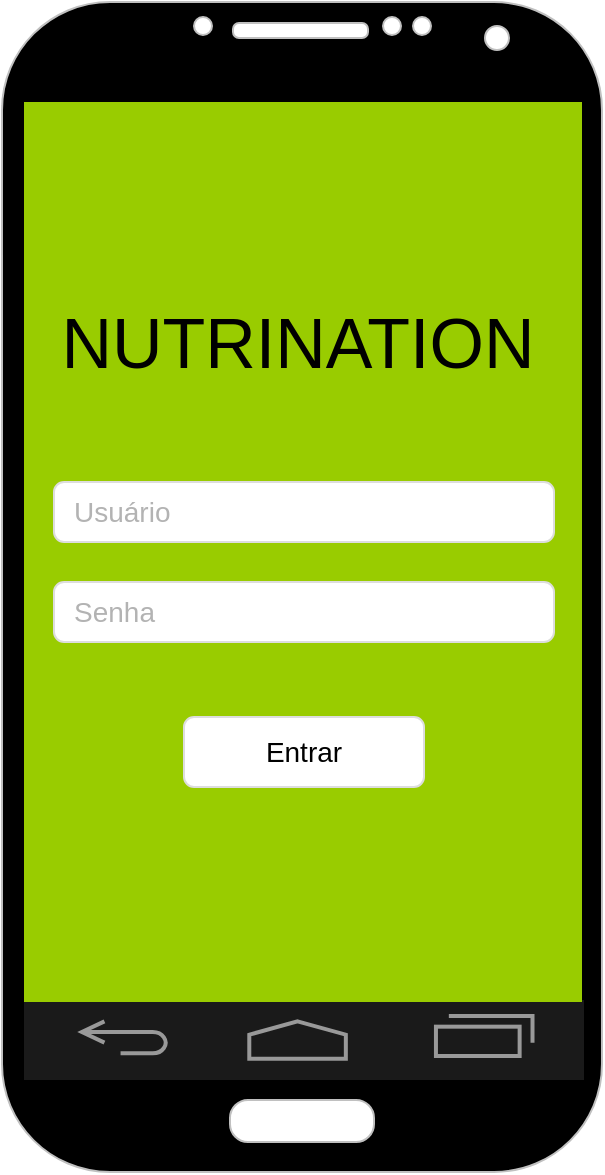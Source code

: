 <mxfile version="10.7.3" type="device"><diagram id="tLz_psFbyRqKoXDVwdCR" name="Page-1"><mxGraphModel dx="1010" dy="582" grid="1" gridSize="10" guides="1" tooltips="1" connect="1" arrows="1" fold="1" page="1" pageScale="1" pageWidth="827" pageHeight="1169" math="0" shadow="0"><root><mxCell id="0"/><mxCell id="yQaU8TRiMZ9WQ6BCcxHJ-5" parent="0"/><mxCell id="yQaU8TRiMZ9WQ6BCcxHJ-6" value="" style="verticalLabelPosition=bottom;verticalAlign=top;html=1;shadow=0;dashed=0;strokeWidth=1;shape=mxgraph.android.phone2;fillColor=#000000;strokeColor=#c0c0c0;fontSize=30;align=center;aspect=fixed;" vertex="1" parent="yQaU8TRiMZ9WQ6BCcxHJ-5"><mxGeometry x="20" y="110" width="300" height="585" as="geometry"/></mxCell><mxCell id="yQaU8TRiMZ9WQ6BCcxHJ-7" value="" style="verticalLabelPosition=bottom;verticalAlign=top;html=1;shadow=0;dashed=0;strokeWidth=2;shape=mxgraph.android.navigation_bar_1;fillColor=#1A1A1A;strokeColor=#999999;fontSize=30;align=center;" vertex="1" parent="yQaU8TRiMZ9WQ6BCcxHJ-5"><mxGeometry x="31" y="609" width="280" height="40" as="geometry"/></mxCell><mxCell id="yQaU8TRiMZ9WQ6BCcxHJ-9" value="" style="verticalLabelPosition=bottom;verticalAlign=top;html=1;shadow=0;dashed=0;strokeWidth=1;strokeColor=none;shape=rect;fillColor=#99cc00;fontSize=30;align=center;" vertex="1" parent="yQaU8TRiMZ9WQ6BCcxHJ-5"><mxGeometry x="31" y="160" width="279" height="450" as="geometry"/></mxCell><mxCell id="yQaU8TRiMZ9WQ6BCcxHJ-10" value="Entrar" style="html=1;shadow=0;dashed=0;shape=mxgraph.bootstrap.rrect;rSize=5;strokeColor=#dddddd;fillColor=#ffffff;align=center;fontSize=14;whiteSpace=wrap;" vertex="1" parent="yQaU8TRiMZ9WQ6BCcxHJ-5"><mxGeometry x="111" y="467.5" width="120" height="35" as="geometry"/></mxCell><mxCell id="yQaU8TRiMZ9WQ6BCcxHJ-15" value="Usuário" style="html=1;shadow=0;dashed=0;shape=mxgraph.bootstrap.rrect;rSize=5;fillColor=#ffffff;strokeColor=#dddddd;fontSize=14;align=left;spacingLeft=8;whiteSpace=wrap;fontColor=#B3B3B3;" vertex="1" parent="yQaU8TRiMZ9WQ6BCcxHJ-5"><mxGeometry x="46" y="350" width="250" height="30" as="geometry"/></mxCell><mxCell id="yQaU8TRiMZ9WQ6BCcxHJ-16" value="Senha" style="html=1;shadow=0;dashed=0;shape=mxgraph.bootstrap.rrect;rSize=5;fillColor=#ffffff;strokeColor=#dddddd;fontSize=14;align=left;spacingLeft=8;whiteSpace=wrap;fontColor=#B3B3B3;" vertex="1" parent="yQaU8TRiMZ9WQ6BCcxHJ-5"><mxGeometry x="46" y="400" width="250" height="30" as="geometry"/></mxCell><mxCell id="yQaU8TRiMZ9WQ6BCcxHJ-17" value="NUTRINATION" style="text;html=1;strokeColor=none;fillColor=none;align=center;verticalAlign=middle;whiteSpace=wrap;rounded=0;fontSize=35;fontColor=#000000;" vertex="1" parent="yQaU8TRiMZ9WQ6BCcxHJ-5"><mxGeometry x="46" y="270" width="244" height="20" as="geometry"/></mxCell></root></mxGraphModel></diagram><diagram id="bNXl-FUlBnuJIg49-WJM" name="Page-2"><mxGraphModel dx="1010" dy="612" grid="1" gridSize="10" guides="1" tooltips="1" connect="1" arrows="1" fold="1" page="1" pageScale="1" pageWidth="827" pageHeight="1169" math="0" shadow="0"><root><mxCell id="0prd-ULc8K0SCT8YujAN-0"/><mxCell id="0prd-ULc8K0SCT8YujAN-1" parent="0prd-ULc8K0SCT8YujAN-0"/></root></mxGraphModel></diagram></mxfile>